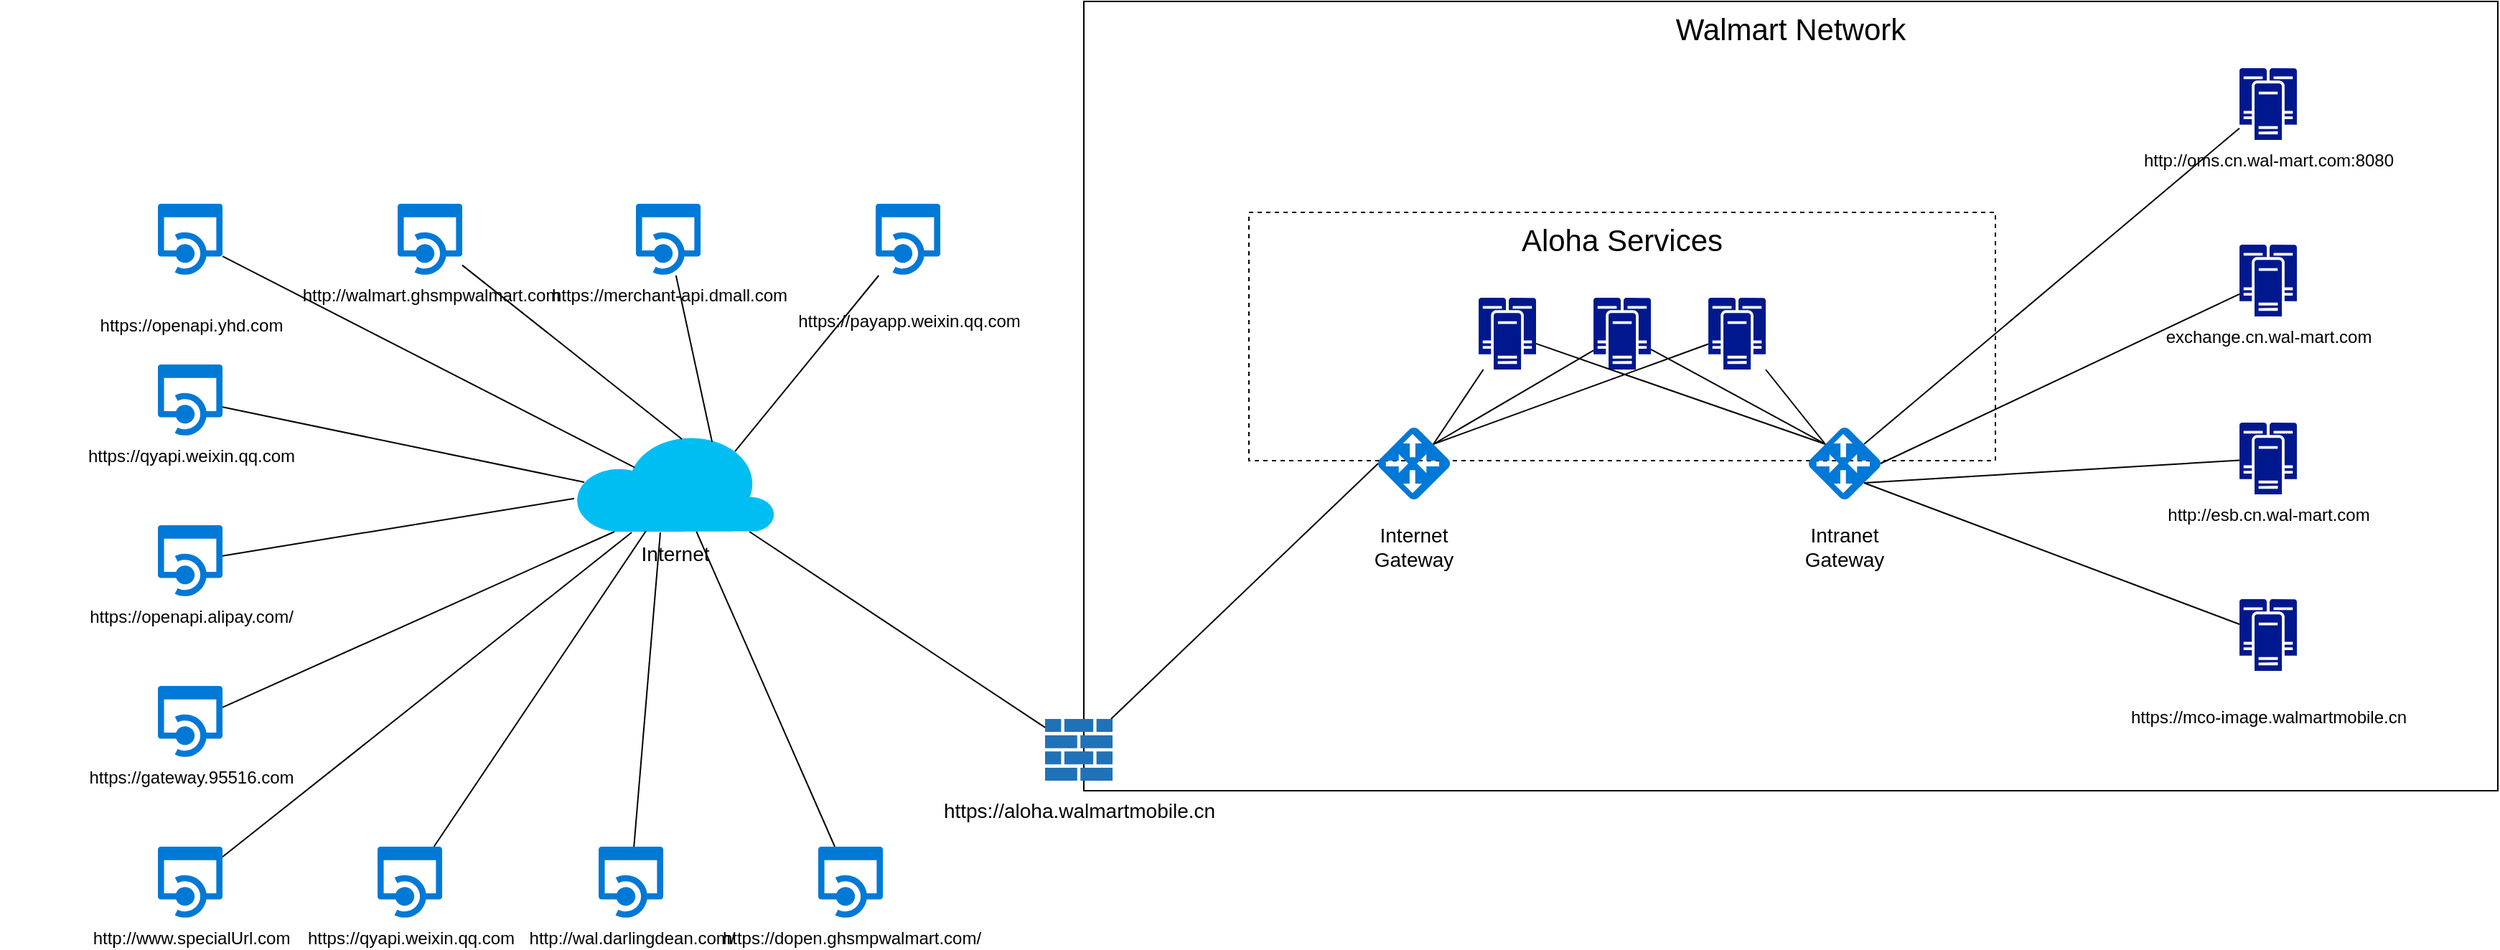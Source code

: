 <mxfile pages="1" version="11.2.8" type="github"><diagram id="tahspZ0msBs8DqcMJwkn" name="Page-1"><mxGraphModel dx="2858" dy="1019" grid="1" gridSize="10" guides="1" tooltips="1" connect="1" arrows="1" fold="1" page="1" pageScale="1" pageWidth="827" pageHeight="1169" math="0" shadow="0"><root><mxCell id="0"/><mxCell id="1" parent="0"/><mxCell id="hfwFtxcp2dt8vxLj88kP-35" value="Walmart Network" style="rounded=0;whiteSpace=wrap;html=1;fontSize=21;verticalAlign=top;" parent="1" vertex="1"><mxGeometry x="95" y="20" width="985" height="550" as="geometry"/></mxCell><mxCell id="hfwFtxcp2dt8vxLj88kP-14" value="Aloha Services" style="rounded=0;whiteSpace=wrap;html=1;dashed=1;horizontal=1;verticalAlign=top;fontSize=21;" parent="1" vertex="1"><mxGeometry x="210" y="167" width="520" height="173" as="geometry"/></mxCell><mxCell id="hfwFtxcp2dt8vxLj88kP-37" style="edgeStyle=none;rounded=0;orthogonalLoop=1;jettySize=auto;html=1;entryX=0;entryY=0.5;entryDx=0;entryDy=0;entryPerimeter=0;endArrow=none;endFill=0;fontSize=14;" parent="1" source="hfwFtxcp2dt8vxLj88kP-4" target="hfwFtxcp2dt8vxLj88kP-6" edge="1"><mxGeometry relative="1" as="geometry"/></mxCell><mxCell id="hfwFtxcp2dt8vxLj88kP-4" value="" style="pointerEvents=1;shadow=0;dashed=0;html=1;strokeColor=none;labelPosition=center;verticalLabelPosition=bottom;verticalAlign=top;outlineConnect=0;align=center;shape=mxgraph.office.concepts.firewall;fillColor=#2072B8;" parent="1" vertex="1"><mxGeometry x="68" y="520" width="47" height="43" as="geometry"/></mxCell><mxCell id="hfwFtxcp2dt8vxLj88kP-6" value="" style="pointerEvents=1;shadow=0;dashed=0;html=1;strokeColor=none;labelPosition=center;verticalLabelPosition=bottom;verticalAlign=top;align=center;shape=mxgraph.mscae.deprecated.application_gateway;fillColor=#0078D7;" parent="1" vertex="1"><mxGeometry x="300" y="317" width="50" height="50" as="geometry"/></mxCell><mxCell id="hfwFtxcp2dt8vxLj88kP-26" style="edgeStyle=none;rounded=0;orthogonalLoop=1;jettySize=auto;html=1;entryX=0.77;entryY=0.23;entryDx=0;entryDy=0;entryPerimeter=0;endArrow=none;endFill=0;" parent="1" source="hfwFtxcp2dt8vxLj88kP-7" target="hfwFtxcp2dt8vxLj88kP-6" edge="1"><mxGeometry relative="1" as="geometry"/></mxCell><mxCell id="hfwFtxcp2dt8vxLj88kP-27" style="edgeStyle=none;rounded=0;orthogonalLoop=1;jettySize=auto;html=1;entryX=0.23;entryY=0.23;entryDx=0;entryDy=0;entryPerimeter=0;endArrow=none;endFill=0;" parent="1" source="hfwFtxcp2dt8vxLj88kP-7" target="hfwFtxcp2dt8vxLj88kP-15" edge="1"><mxGeometry relative="1" as="geometry"/></mxCell><mxCell id="hfwFtxcp2dt8vxLj88kP-7" value="" style="aspect=fixed;pointerEvents=1;shadow=0;dashed=0;html=1;strokeColor=none;labelPosition=center;verticalLabelPosition=bottom;verticalAlign=top;align=center;shape=mxgraph.mscae.enterprise.cluster_server;fillColor=#00188D;" parent="1" vertex="1"><mxGeometry x="450" y="226.5" width="40" height="50" as="geometry"/></mxCell><mxCell id="hfwFtxcp2dt8vxLj88kP-28" style="edgeStyle=none;rounded=0;orthogonalLoop=1;jettySize=auto;html=1;entryX=0.77;entryY=0.23;entryDx=0;entryDy=0;entryPerimeter=0;endArrow=none;endFill=0;" parent="1" source="hfwFtxcp2dt8vxLj88kP-8" target="hfwFtxcp2dt8vxLj88kP-6" edge="1"><mxGeometry relative="1" as="geometry"/></mxCell><mxCell id="hfwFtxcp2dt8vxLj88kP-29" style="edgeStyle=none;rounded=0;orthogonalLoop=1;jettySize=auto;html=1;entryX=0.23;entryY=0.23;entryDx=0;entryDy=0;entryPerimeter=0;endArrow=none;endFill=0;" parent="1" source="hfwFtxcp2dt8vxLj88kP-8" target="hfwFtxcp2dt8vxLj88kP-15" edge="1"><mxGeometry relative="1" as="geometry"/></mxCell><mxCell id="hfwFtxcp2dt8vxLj88kP-8" value="" style="aspect=fixed;pointerEvents=1;shadow=0;dashed=0;html=1;strokeColor=none;labelPosition=center;verticalLabelPosition=bottom;verticalAlign=top;align=center;shape=mxgraph.mscae.enterprise.cluster_server;fillColor=#00188D;" parent="1" vertex="1"><mxGeometry x="530" y="226.5" width="40" height="50" as="geometry"/></mxCell><mxCell id="hfwFtxcp2dt8vxLj88kP-24" style="edgeStyle=none;rounded=0;orthogonalLoop=1;jettySize=auto;html=1;entryX=0.77;entryY=0.23;entryDx=0;entryDy=0;entryPerimeter=0;endArrow=none;endFill=0;" parent="1" source="hfwFtxcp2dt8vxLj88kP-9" target="hfwFtxcp2dt8vxLj88kP-6" edge="1"><mxGeometry relative="1" as="geometry"/></mxCell><mxCell id="hfwFtxcp2dt8vxLj88kP-25" style="edgeStyle=none;rounded=0;orthogonalLoop=1;jettySize=auto;html=1;entryX=0.23;entryY=0.23;entryDx=0;entryDy=0;entryPerimeter=0;endArrow=none;endFill=0;" parent="1" source="hfwFtxcp2dt8vxLj88kP-9" target="hfwFtxcp2dt8vxLj88kP-15" edge="1"><mxGeometry relative="1" as="geometry"/></mxCell><mxCell id="hfwFtxcp2dt8vxLj88kP-9" value="" style="aspect=fixed;pointerEvents=1;shadow=0;dashed=0;html=1;strokeColor=none;labelPosition=center;verticalLabelPosition=bottom;verticalAlign=top;align=center;shape=mxgraph.mscae.enterprise.cluster_server;fillColor=#00188D;" parent="1" vertex="1"><mxGeometry x="370" y="226.5" width="40" height="50" as="geometry"/></mxCell><mxCell id="RqzlV3vBSAx1rYNUOSql-33" style="edgeStyle=none;rounded=0;orthogonalLoop=1;jettySize=auto;html=1;entryX=0.77;entryY=0.77;entryDx=0;entryDy=0;entryPerimeter=0;endArrow=none;endFill=0;" edge="1" parent="1" source="hfwFtxcp2dt8vxLj88kP-10" target="hfwFtxcp2dt8vxLj88kP-15"><mxGeometry relative="1" as="geometry"/></mxCell><mxCell id="hfwFtxcp2dt8vxLj88kP-10" value="&lt;br&gt;&lt;table border=&quot;0&quot; cellpadding=&quot;0&quot; cellspacing=&quot;0&quot; width=&quot;265&quot; style=&quot;border-collapse: collapse ; width: 199pt&quot;&gt;&lt;tbody&gt;&lt;tr style=&quot;height: 15.75pt&quot;&gt;  &lt;td height=&quot;21&quot; class=&quot;xl65&quot; width=&quot;265&quot; style=&quot;height: 15.75pt ; width: 199pt&quot;&gt;https://mco-image.walmartmobile.cn&lt;/td&gt;&lt;/tr&gt;&lt;/tbody&gt;&lt;/table&gt;" style="aspect=fixed;pointerEvents=1;shadow=0;dashed=0;html=1;strokeColor=none;labelPosition=center;verticalLabelPosition=bottom;verticalAlign=top;align=center;shape=mxgraph.mscae.enterprise.cluster_server;fillColor=#00188D;horizontal=1;flipV=0;" parent="1" vertex="1"><mxGeometry x="900" y="436.5" width="40" height="50" as="geometry"/></mxCell><mxCell id="RqzlV3vBSAx1rYNUOSql-31" style="edgeStyle=none;rounded=0;orthogonalLoop=1;jettySize=auto;html=1;entryX=1;entryY=0.5;entryDx=0;entryDy=0;entryPerimeter=0;endArrow=none;endFill=0;" edge="1" parent="1" source="hfwFtxcp2dt8vxLj88kP-11" target="hfwFtxcp2dt8vxLj88kP-15"><mxGeometry relative="1" as="geometry"/></mxCell><mxCell id="hfwFtxcp2dt8vxLj88kP-11" value="exchange.cn.wal-mart.com" style="aspect=fixed;pointerEvents=1;shadow=0;dashed=0;html=1;strokeColor=none;labelPosition=center;verticalLabelPosition=bottom;verticalAlign=top;align=center;shape=mxgraph.mscae.enterprise.cluster_server;fillColor=#00188D;flipV=0;" parent="1" vertex="1"><mxGeometry x="900" y="189.5" width="40" height="50" as="geometry"/></mxCell><mxCell id="hfwFtxcp2dt8vxLj88kP-15" value="" style="pointerEvents=1;shadow=0;dashed=0;html=1;strokeColor=none;labelPosition=center;verticalLabelPosition=bottom;verticalAlign=top;align=center;shape=mxgraph.mscae.deprecated.application_gateway;fillColor=#0078D7;" parent="1" vertex="1"><mxGeometry x="600" y="317" width="50" height="50" as="geometry"/></mxCell><mxCell id="hfwFtxcp2dt8vxLj88kP-30" value="Internet Gateway" style="text;html=1;strokeColor=none;fillColor=none;align=center;verticalAlign=middle;whiteSpace=wrap;rounded=0;dashed=1;fontSize=14;" parent="1" vertex="1"><mxGeometry x="305" y="390" width="40" height="20" as="geometry"/></mxCell><mxCell id="hfwFtxcp2dt8vxLj88kP-31" value="Intranet Gateway" style="text;html=1;strokeColor=none;fillColor=none;align=center;verticalAlign=middle;whiteSpace=wrap;rounded=0;dashed=1;fontSize=14;" parent="1" vertex="1"><mxGeometry x="605" y="390" width="40" height="20" as="geometry"/></mxCell><mxCell id="hfwFtxcp2dt8vxLj88kP-39" style="edgeStyle=none;rounded=0;orthogonalLoop=1;jettySize=auto;html=1;endArrow=none;endFill=0;fontSize=14;" parent="1" source="hfwFtxcp2dt8vxLj88kP-34" target="hfwFtxcp2dt8vxLj88kP-4" edge="1"><mxGeometry relative="1" as="geometry"/></mxCell><mxCell id="hfwFtxcp2dt8vxLj88kP-34" value="Internet" style="verticalLabelPosition=bottom;html=1;verticalAlign=top;align=center;strokeColor=none;fillColor=#00BEF2;shape=mxgraph.azure.cloud;fontSize=14;" parent="1" vertex="1"><mxGeometry x="-260" y="320.5" width="140" height="69" as="geometry"/></mxCell><mxCell id="hfwFtxcp2dt8vxLj88kP-36" value="https://aloha.walmartmobile.cn" style="text;html=1;strokeColor=none;fillColor=none;align=center;verticalAlign=middle;whiteSpace=wrap;rounded=0;fontSize=14;" parent="1" vertex="1"><mxGeometry x="71.5" y="574" width="40" height="20" as="geometry"/></mxCell><mxCell id="RqzlV3vBSAx1rYNUOSql-25" style="edgeStyle=none;rounded=0;orthogonalLoop=1;jettySize=auto;html=1;entryX=0.8;entryY=0.19;entryDx=0;entryDy=0;entryPerimeter=0;endArrow=none;endFill=0;" edge="1" parent="1" source="hfwFtxcp2dt8vxLj88kP-53" target="hfwFtxcp2dt8vxLj88kP-34"><mxGeometry relative="1" as="geometry"/></mxCell><mxCell id="hfwFtxcp2dt8vxLj88kP-53" value="&lt;table border=&quot;0&quot; cellpadding=&quot;0&quot; cellspacing=&quot;0&quot; width=&quot;265&quot; style=&quot;border-collapse: collapse ; width: 199pt&quot;&gt;&lt;tbody&gt;&lt;tr style=&quot;height: 15.75pt&quot;&gt;&lt;br/&gt;  &lt;td height=&quot;21&quot; class=&quot;xl64&quot; width=&quot;265&quot; style=&quot;height: 15.75pt ; width: 199pt&quot;&gt;https://payapp.weixin.qq.com&lt;/td&gt;&lt;/tr&gt;&lt;/tbody&gt;&lt;/table&gt;" style="shadow=0;dashed=0;html=1;strokeColor=none;labelPosition=center;verticalLabelPosition=bottom;verticalAlign=top;align=center;shape=mxgraph.mscae.cloud.api_app;fillColor=#0079D6;pointerEvents=1;" parent="1" vertex="1"><mxGeometry x="-50" y="161" width="45" height="50" as="geometry"/></mxCell><mxCell id="RqzlV3vBSAx1rYNUOSql-15" style="rounded=0;orthogonalLoop=1;jettySize=auto;html=1;entryX=0.3;entryY=0.35;entryDx=0;entryDy=0;entryPerimeter=0;endArrow=none;endFill=0;" edge="1" parent="1" source="RqzlV3vBSAx1rYNUOSql-1" target="hfwFtxcp2dt8vxLj88kP-34"><mxGeometry relative="1" as="geometry"/></mxCell><mxCell id="RqzlV3vBSAx1rYNUOSql-1" value="&lt;table border=&quot;0&quot; cellpadding=&quot;0&quot; cellspacing=&quot;0&quot; width=&quot;265&quot; style=&quot;border-collapse: collapse ; width: 199pt&quot;&gt;&lt;tbody&gt;&lt;tr style=&quot;height: 15.75pt&quot;&gt;&lt;td height=&quot;21&quot; class=&quot;xl64&quot; width=&quot;265&quot; style=&quot;height: 15.75pt ; width: 199pt&quot;&gt;&lt;/td&gt;&lt;/tr&gt;&lt;/tbody&gt;&lt;/table&gt;https://openapi.yhd.com" style="shadow=0;dashed=0;html=1;strokeColor=none;labelPosition=center;verticalLabelPosition=bottom;verticalAlign=top;align=center;shape=mxgraph.mscae.cloud.api_app;fillColor=#0079D6;pointerEvents=1;" vertex="1" parent="1"><mxGeometry x="-550" y="161" width="45" height="50" as="geometry"/></mxCell><mxCell id="RqzlV3vBSAx1rYNUOSql-30" style="edgeStyle=none;rounded=0;orthogonalLoop=1;jettySize=auto;html=1;entryX=0.77;entryY=0.23;entryDx=0;entryDy=0;entryPerimeter=0;endArrow=none;endFill=0;" edge="1" parent="1" source="RqzlV3vBSAx1rYNUOSql-2" target="hfwFtxcp2dt8vxLj88kP-15"><mxGeometry relative="1" as="geometry"/></mxCell><mxCell id="RqzlV3vBSAx1rYNUOSql-2" value="http://oms.cn.wal-mart.com:8080" style="aspect=fixed;pointerEvents=1;shadow=0;dashed=0;html=1;strokeColor=none;labelPosition=center;verticalLabelPosition=bottom;verticalAlign=top;align=center;shape=mxgraph.mscae.enterprise.cluster_server;fillColor=#00188D;flipV=0;" vertex="1" parent="1"><mxGeometry x="900" y="66.5" width="40" height="50" as="geometry"/></mxCell><mxCell id="RqzlV3vBSAx1rYNUOSql-32" style="edgeStyle=none;rounded=0;orthogonalLoop=1;jettySize=auto;html=1;entryX=0.77;entryY=0.77;entryDx=0;entryDy=0;entryPerimeter=0;endArrow=none;endFill=0;" edge="1" parent="1" source="RqzlV3vBSAx1rYNUOSql-4" target="hfwFtxcp2dt8vxLj88kP-15"><mxGeometry relative="1" as="geometry"/></mxCell><mxCell id="RqzlV3vBSAx1rYNUOSql-4" value="http://esb.cn.wal-mart.com" style="aspect=fixed;pointerEvents=1;shadow=0;dashed=0;html=1;strokeColor=none;labelPosition=center;verticalLabelPosition=bottom;verticalAlign=top;align=center;shape=mxgraph.mscae.enterprise.cluster_server;fillColor=#00188D;flipV=0;" vertex="1" parent="1"><mxGeometry x="900" y="313.5" width="40" height="50" as="geometry"/></mxCell><mxCell id="RqzlV3vBSAx1rYNUOSql-16" style="edgeStyle=none;rounded=0;orthogonalLoop=1;jettySize=auto;html=1;entryX=0.05;entryY=0.5;entryDx=0;entryDy=0;entryPerimeter=0;endArrow=none;endFill=0;" edge="1" parent="1" source="RqzlV3vBSAx1rYNUOSql-5" target="hfwFtxcp2dt8vxLj88kP-34"><mxGeometry relative="1" as="geometry"/></mxCell><mxCell id="RqzlV3vBSAx1rYNUOSql-5" value="https://qyapi.weixin.qq.com" style="shadow=0;dashed=0;html=1;strokeColor=none;labelPosition=center;verticalLabelPosition=bottom;verticalAlign=top;align=center;shape=mxgraph.mscae.cloud.api_app;fillColor=#0079D6;pointerEvents=1;" vertex="1" parent="1"><mxGeometry x="-550" y="273" width="45" height="50" as="geometry"/></mxCell><mxCell id="RqzlV3vBSAx1rYNUOSql-18" style="edgeStyle=none;rounded=0;orthogonalLoop=1;jettySize=auto;html=1;entryX=0.2;entryY=1;entryDx=0;entryDy=0;entryPerimeter=0;endArrow=none;endFill=0;" edge="1" parent="1" source="RqzlV3vBSAx1rYNUOSql-6" target="hfwFtxcp2dt8vxLj88kP-34"><mxGeometry relative="1" as="geometry"/></mxCell><mxCell id="RqzlV3vBSAx1rYNUOSql-6" value="https://gateway.95516.com" style="shadow=0;dashed=0;html=1;strokeColor=none;labelPosition=center;verticalLabelPosition=bottom;verticalAlign=top;align=center;shape=mxgraph.mscae.cloud.api_app;fillColor=#0079D6;pointerEvents=1;" vertex="1" parent="1"><mxGeometry x="-550" y="497" width="45" height="50" as="geometry"/></mxCell><mxCell id="RqzlV3vBSAx1rYNUOSql-19" style="edgeStyle=none;rounded=0;orthogonalLoop=1;jettySize=auto;html=1;entryX=0.286;entryY=1.007;entryDx=0;entryDy=0;entryPerimeter=0;endArrow=none;endFill=0;" edge="1" parent="1" source="RqzlV3vBSAx1rYNUOSql-7" target="hfwFtxcp2dt8vxLj88kP-34"><mxGeometry relative="1" as="geometry"/></mxCell><mxCell id="RqzlV3vBSAx1rYNUOSql-7" value="http://www.specialUrl.com" style="shadow=0;dashed=0;html=1;strokeColor=none;labelPosition=center;verticalLabelPosition=bottom;verticalAlign=top;align=center;shape=mxgraph.mscae.cloud.api_app;fillColor=#0079D6;pointerEvents=1;" vertex="1" parent="1"><mxGeometry x="-550" y="609" width="45" height="50" as="geometry"/></mxCell><mxCell id="RqzlV3vBSAx1rYNUOSql-23" style="edgeStyle=none;rounded=0;orthogonalLoop=1;jettySize=auto;html=1;entryX=0.536;entryY=0.065;entryDx=0;entryDy=0;entryPerimeter=0;endArrow=none;endFill=0;" edge="1" parent="1" source="RqzlV3vBSAx1rYNUOSql-8" target="hfwFtxcp2dt8vxLj88kP-34"><mxGeometry relative="1" as="geometry"/></mxCell><mxCell id="RqzlV3vBSAx1rYNUOSql-8" value="http://walmart.ghsmpwalmart.com" style="shadow=0;dashed=0;html=1;strokeColor=none;labelPosition=center;verticalLabelPosition=bottom;verticalAlign=top;align=center;shape=mxgraph.mscae.cloud.api_app;fillColor=#0079D6;pointerEvents=1;" vertex="1" parent="1"><mxGeometry x="-383" y="161" width="45" height="50" as="geometry"/></mxCell><mxCell id="RqzlV3vBSAx1rYNUOSql-17" style="edgeStyle=none;rounded=0;orthogonalLoop=1;jettySize=auto;html=1;endArrow=none;endFill=0;" edge="1" parent="1" source="RqzlV3vBSAx1rYNUOSql-9" target="hfwFtxcp2dt8vxLj88kP-34"><mxGeometry relative="1" as="geometry"/></mxCell><mxCell id="RqzlV3vBSAx1rYNUOSql-9" value="https://openapi.alipay.com/" style="shadow=0;dashed=0;html=1;strokeColor=none;labelPosition=center;verticalLabelPosition=bottom;verticalAlign=top;align=center;shape=mxgraph.mscae.cloud.api_app;fillColor=#0079D6;pointerEvents=1;" vertex="1" parent="1"><mxGeometry x="-550" y="385" width="45" height="50" as="geometry"/></mxCell><mxCell id="RqzlV3vBSAx1rYNUOSql-20" style="edgeStyle=none;rounded=0;orthogonalLoop=1;jettySize=auto;html=1;entryX=0.357;entryY=0.993;entryDx=0;entryDy=0;entryPerimeter=0;endArrow=none;endFill=0;" edge="1" parent="1" source="RqzlV3vBSAx1rYNUOSql-10" target="hfwFtxcp2dt8vxLj88kP-34"><mxGeometry relative="1" as="geometry"/></mxCell><mxCell id="RqzlV3vBSAx1rYNUOSql-10" value="https://qyapi.weixin.qq.com" style="shadow=0;dashed=0;html=1;strokeColor=none;labelPosition=center;verticalLabelPosition=bottom;verticalAlign=top;align=center;shape=mxgraph.mscae.cloud.api_app;fillColor=#0079D6;pointerEvents=1;" vertex="1" parent="1"><mxGeometry x="-397" y="609" width="45" height="50" as="geometry"/></mxCell><mxCell id="RqzlV3vBSAx1rYNUOSql-24" style="edgeStyle=none;rounded=0;orthogonalLoop=1;jettySize=auto;html=1;entryX=0.686;entryY=0.094;entryDx=0;entryDy=0;entryPerimeter=0;endArrow=none;endFill=0;" edge="1" parent="1" source="RqzlV3vBSAx1rYNUOSql-11" target="hfwFtxcp2dt8vxLj88kP-34"><mxGeometry relative="1" as="geometry"/></mxCell><mxCell id="RqzlV3vBSAx1rYNUOSql-11" value="https://merchant-api.dmall.com" style="shadow=0;dashed=0;html=1;strokeColor=none;labelPosition=center;verticalLabelPosition=bottom;verticalAlign=top;align=center;shape=mxgraph.mscae.cloud.api_app;fillColor=#0079D6;pointerEvents=1;" vertex="1" parent="1"><mxGeometry x="-217" y="161" width="45" height="50" as="geometry"/></mxCell><mxCell id="RqzlV3vBSAx1rYNUOSql-26" style="edgeStyle=none;rounded=0;orthogonalLoop=1;jettySize=auto;html=1;endArrow=none;endFill=0;" edge="1" parent="1" source="RqzlV3vBSAx1rYNUOSql-12" target="hfwFtxcp2dt8vxLj88kP-34"><mxGeometry relative="1" as="geometry"/></mxCell><mxCell id="RqzlV3vBSAx1rYNUOSql-12" value="https://dopen.ghsmpwalmart.com/" style="shadow=0;dashed=0;html=1;strokeColor=none;labelPosition=center;verticalLabelPosition=bottom;verticalAlign=top;align=center;shape=mxgraph.mscae.cloud.api_app;fillColor=#0079D6;pointerEvents=1;" vertex="1" parent="1"><mxGeometry x="-90" y="609" width="45" height="50" as="geometry"/></mxCell><mxCell id="RqzlV3vBSAx1rYNUOSql-21" style="edgeStyle=none;rounded=0;orthogonalLoop=1;jettySize=auto;html=1;endArrow=none;endFill=0;" edge="1" parent="1" source="RqzlV3vBSAx1rYNUOSql-13"><mxGeometry relative="1" as="geometry"><mxPoint x="-200" y="390" as="targetPoint"/></mxGeometry></mxCell><mxCell id="RqzlV3vBSAx1rYNUOSql-13" value="http://wal.darlingdean.com/" style="shadow=0;dashed=0;html=1;strokeColor=none;labelPosition=center;verticalLabelPosition=bottom;verticalAlign=top;align=center;shape=mxgraph.mscae.cloud.api_app;fillColor=#0079D6;pointerEvents=1;" vertex="1" parent="1"><mxGeometry x="-243" y="609" width="45" height="50" as="geometry"/></mxCell></root></mxGraphModel></diagram></mxfile>